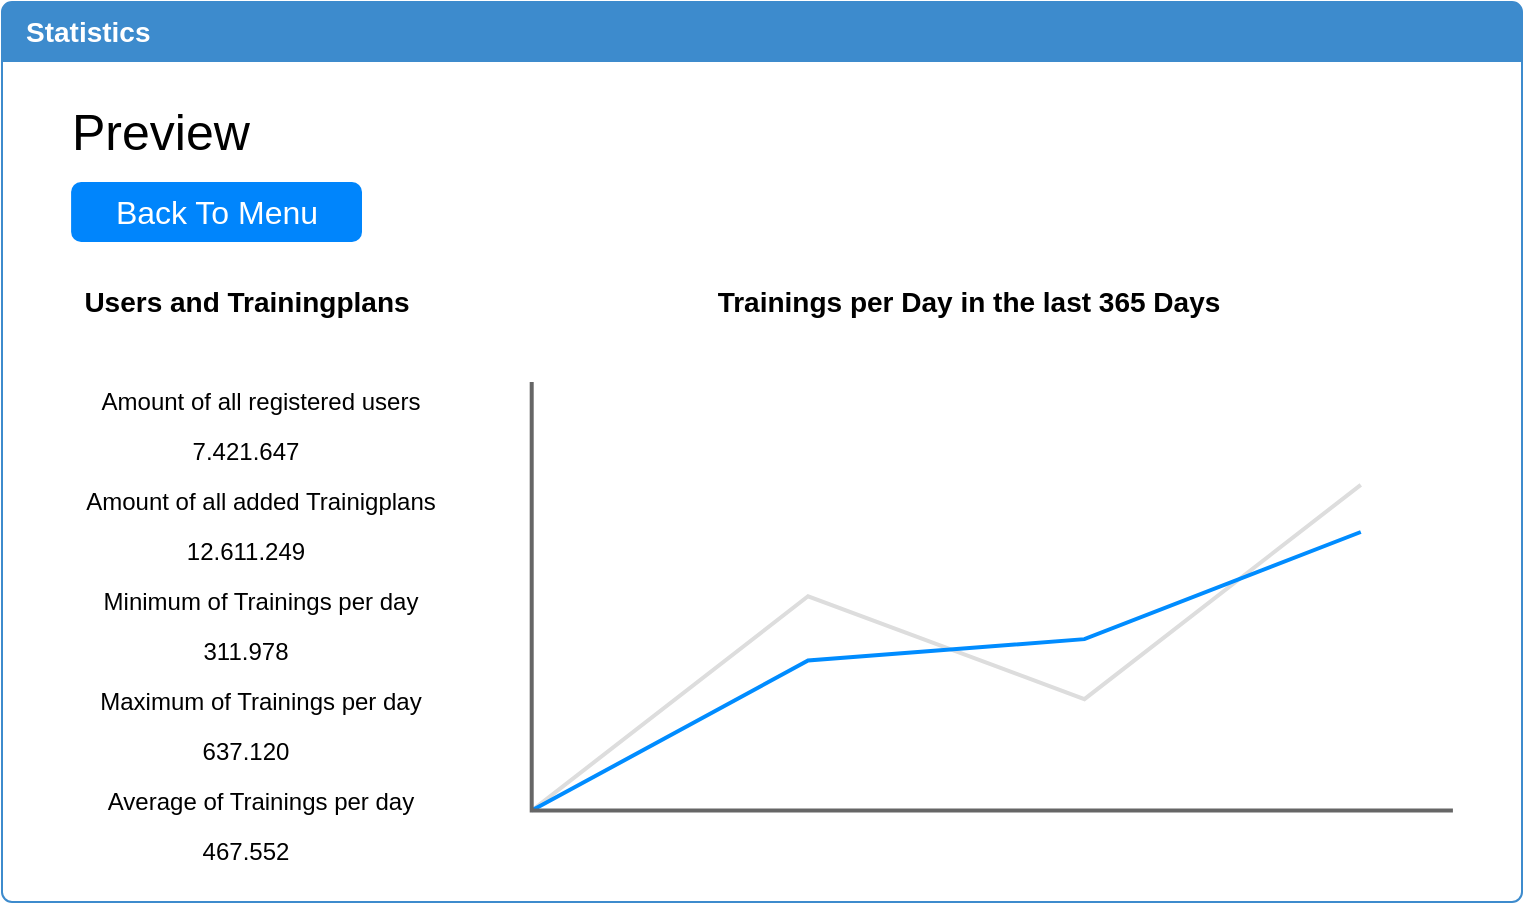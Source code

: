 <mxfile version="13.2.1" type="device"><diagram id="UuwXyCImEvVg-vxbb_Uo" name="Page-1"><mxGraphModel dx="2249" dy="735" grid="1" gridSize="10" guides="1" tooltips="1" connect="1" arrows="1" fold="1" page="1" pageScale="1" pageWidth="827" pageHeight="1169" math="0" shadow="0"><root><mxCell id="0"/><mxCell id="1" parent="0"/><mxCell id="z3I7xDm3We87bTXTnoOm-1" value="" style="html=1;shadow=0;dashed=0;shape=mxgraph.bootstrap.rrect;align=center;rSize=5;strokeColor=#3D8BCD;fontColor=#f0f0f0;spacingTop=30;whiteSpace=wrap;" vertex="1" parent="1"><mxGeometry x="-70" y="140" width="760" height="450" as="geometry"/></mxCell><mxCell id="z3I7xDm3We87bTXTnoOm-2" value="Statistics" style="html=1;shadow=0;dashed=0;shape=mxgraph.bootstrap.topButton;rSize=5;strokeColor=none;fillColor=#3D8BCD;fontColor=#ffffff;fontSize=14;fontStyle=1;align=left;spacingLeft=10;whiteSpace=wrap;resizeWidth=1;" vertex="1" parent="z3I7xDm3We87bTXTnoOm-1"><mxGeometry width="760.0" height="30" relative="1" as="geometry"/></mxCell><mxCell id="z3I7xDm3We87bTXTnoOm-11" value="Preview" style="html=1;shadow=0;dashed=0;shape=mxgraph.bootstrap.rect;fontSize=25;align=left;spacingLeft=10;strokeColor=none;" vertex="1" parent="z3I7xDm3We87bTXTnoOm-1"><mxGeometry x="23.03" y="50.83" width="287.879" height="26.471" as="geometry"/></mxCell><mxCell id="z3I7xDm3We87bTXTnoOm-16" value="&lt;div&gt;Back To Menu&lt;/div&gt;" style="html=1;shadow=0;dashed=0;shape=mxgraph.bootstrap.rrect;rSize=5;strokeColor=none;strokeWidth=1;fillColor=#0085FC;fontColor=#FFFFFF;whiteSpace=wrap;align=center;verticalAlign=middle;spacingLeft=0;fontStyle=0;fontSize=16;spacing=5;" vertex="1" parent="z3I7xDm3We87bTXTnoOm-1"><mxGeometry x="34.55" y="90" width="145.45" height="30" as="geometry"/></mxCell><mxCell id="z3I7xDm3We87bTXTnoOm-17" value="" style="verticalLabelPosition=bottom;shadow=0;dashed=0;align=center;html=1;verticalAlign=top;strokeWidth=1;shape=mxgraph.mockup.graphics.lineChart;strokeColor=none;strokeColor2=#666666;strokeColor3=#008cff;strokeColor4=#dddddd;" vertex="1" parent="z3I7xDm3We87bTXTnoOm-1"><mxGeometry x="264.848" y="189.999" width="460.606" height="214.286" as="geometry"/></mxCell><mxCell id="z3I7xDm3We87bTXTnoOm-18" value="Trainings per Day in the last 365 Days" style="text;html=1;strokeColor=none;fillColor=none;align=center;verticalAlign=middle;whiteSpace=wrap;rounded=0;fontSize=14;fontStyle=1" vertex="1" parent="z3I7xDm3We87bTXTnoOm-1"><mxGeometry x="324" y="140" width="319.09" height="20" as="geometry"/></mxCell><mxCell id="z3I7xDm3We87bTXTnoOm-19" value="Users and Trainingplans" style="text;html=1;strokeColor=none;fillColor=none;align=center;verticalAlign=middle;whiteSpace=wrap;rounded=0;fontSize=14;fontStyle=1" vertex="1" parent="z3I7xDm3We87bTXTnoOm-1"><mxGeometry x="34.55" y="140" width="175.45" height="20" as="geometry"/></mxCell><mxCell id="z3I7xDm3We87bTXTnoOm-20" value="Amount of all registered users" style="text;html=1;strokeColor=none;fillColor=none;align=center;verticalAlign=middle;whiteSpace=wrap;rounded=0;fontSize=12;" vertex="1" parent="z3I7xDm3We87bTXTnoOm-1"><mxGeometry x="23.03" y="190" width="212.72" height="20" as="geometry"/></mxCell><mxCell id="z3I7xDm3We87bTXTnoOm-21" value="7.421.647" style="text;html=1;strokeColor=none;fillColor=none;align=center;verticalAlign=middle;whiteSpace=wrap;rounded=0;fontSize=12;" vertex="1" parent="z3I7xDm3We87bTXTnoOm-1"><mxGeometry x="78.41" y="215" width="87.72" height="20" as="geometry"/></mxCell><mxCell id="z3I7xDm3We87bTXTnoOm-22" value="Amount of all added Trainigplans" style="text;html=1;strokeColor=none;fillColor=none;align=center;verticalAlign=middle;whiteSpace=wrap;rounded=0;fontSize=12;" vertex="1" parent="z3I7xDm3We87bTXTnoOm-1"><mxGeometry x="23.03" y="240" width="212.72" height="20" as="geometry"/></mxCell><mxCell id="z3I7xDm3We87bTXTnoOm-23" value="12.611.249" style="text;html=1;strokeColor=none;fillColor=none;align=center;verticalAlign=middle;whiteSpace=wrap;rounded=0;fontSize=12;" vertex="1" parent="z3I7xDm3We87bTXTnoOm-1"><mxGeometry x="78.41" y="265" width="87.72" height="20" as="geometry"/></mxCell><mxCell id="z3I7xDm3We87bTXTnoOm-24" value="Minimum of Trainings per day" style="text;html=1;strokeColor=none;fillColor=none;align=center;verticalAlign=middle;whiteSpace=wrap;rounded=0;fontSize=12;" vertex="1" parent="z3I7xDm3We87bTXTnoOm-1"><mxGeometry x="23.03" y="290" width="212.72" height="20" as="geometry"/></mxCell><mxCell id="z3I7xDm3We87bTXTnoOm-25" value="311.978" style="text;html=1;strokeColor=none;fillColor=none;align=center;verticalAlign=middle;whiteSpace=wrap;rounded=0;fontSize=12;" vertex="1" parent="z3I7xDm3We87bTXTnoOm-1"><mxGeometry x="78.41" y="315" width="87.72" height="20" as="geometry"/></mxCell><mxCell id="z3I7xDm3We87bTXTnoOm-26" value="Maximum of Trainings per day" style="text;html=1;strokeColor=none;fillColor=none;align=center;verticalAlign=middle;whiteSpace=wrap;rounded=0;fontSize=12;" vertex="1" parent="z3I7xDm3We87bTXTnoOm-1"><mxGeometry x="23.03" y="340" width="212.72" height="20" as="geometry"/></mxCell><mxCell id="z3I7xDm3We87bTXTnoOm-27" value="637.120" style="text;html=1;strokeColor=none;fillColor=none;align=center;verticalAlign=middle;whiteSpace=wrap;rounded=0;fontSize=12;" vertex="1" parent="z3I7xDm3We87bTXTnoOm-1"><mxGeometry x="78.41" y="365" width="87.72" height="20" as="geometry"/></mxCell><mxCell id="z3I7xDm3We87bTXTnoOm-28" value="Average of Trainings per day" style="text;html=1;strokeColor=none;fillColor=none;align=center;verticalAlign=middle;whiteSpace=wrap;rounded=0;fontSize=12;" vertex="1" parent="z3I7xDm3We87bTXTnoOm-1"><mxGeometry x="23.03" y="390" width="212.72" height="20" as="geometry"/></mxCell><mxCell id="z3I7xDm3We87bTXTnoOm-29" value="467.552" style="text;html=1;strokeColor=none;fillColor=none;align=center;verticalAlign=middle;whiteSpace=wrap;rounded=0;fontSize=12;" vertex="1" parent="z3I7xDm3We87bTXTnoOm-1"><mxGeometry x="78.41" y="415" width="87.72" height="20" as="geometry"/></mxCell></root></mxGraphModel></diagram></mxfile>